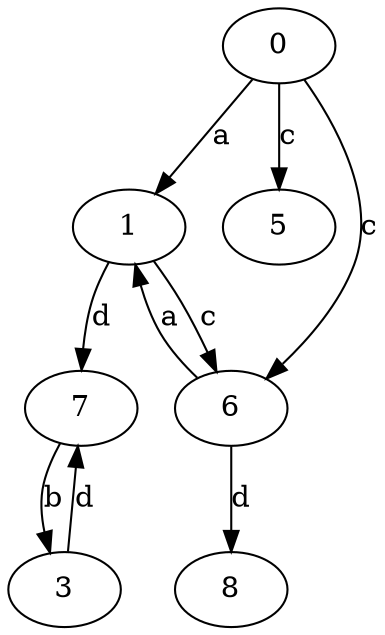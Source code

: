 strict digraph  {
0;
1;
3;
5;
6;
7;
8;
0 -> 1  [label=a];
0 -> 5  [label=c];
0 -> 6  [label=c];
1 -> 6  [label=c];
1 -> 7  [label=d];
3 -> 7  [label=d];
6 -> 1  [label=a];
6 -> 8  [label=d];
7 -> 3  [label=b];
}
